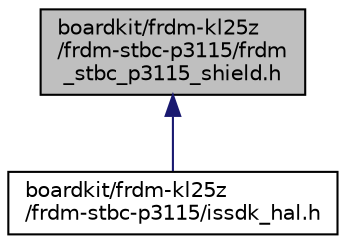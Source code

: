 digraph "boardkit/frdm-kl25z/frdm-stbc-p3115/frdm_stbc_p3115_shield.h"
{
  edge [fontname="Helvetica",fontsize="10",labelfontname="Helvetica",labelfontsize="10"];
  node [fontname="Helvetica",fontsize="10",shape=record];
  Node1 [label="boardkit/frdm-kl25z\l/frdm-stbc-p3115/frdm\l_stbc_p3115_shield.h",height=0.2,width=0.4,color="black", fillcolor="grey75", style="filled", fontcolor="black"];
  Node1 -> Node2 [dir="back",color="midnightblue",fontsize="10",style="solid",fontname="Helvetica"];
  Node2 [label="boardkit/frdm-kl25z\l/frdm-stbc-p3115/issdk_hal.h",height=0.2,width=0.4,color="black", fillcolor="white", style="filled",URL="$frdm-kl25z_2frdm-stbc-p3115_2issdk__hal_8h.html"];
}
